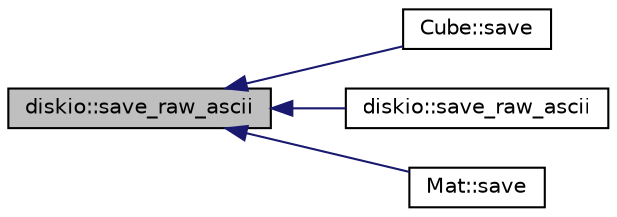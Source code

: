 digraph "diskio::save_raw_ascii"
{
  edge [fontname="Helvetica",fontsize="10",labelfontname="Helvetica",labelfontsize="10"];
  node [fontname="Helvetica",fontsize="10",shape=record];
  rankdir="LR";
  Node1 [label="diskio::save_raw_ascii",height=0.2,width=0.4,color="black", fillcolor="grey75", style="filled" fontcolor="black"];
  Node1 -> Node2 [dir="back",color="midnightblue",fontsize="10",style="solid",fontname="Helvetica"];
  Node2 [label="Cube::save",height=0.2,width=0.4,color="black", fillcolor="white", style="filled",URL="$group___cube.html#ga5a648d4ca1600224245ab7d46ca47a78",tooltip="save the cube to a file"];
  Node1 -> Node3 [dir="back",color="midnightblue",fontsize="10",style="solid",fontname="Helvetica"];
  Node3 [label="diskio::save_raw_ascii",height=0.2,width=0.4,color="black", fillcolor="white", style="filled",URL="$group__diskio.html#gaedcbb7ee6e42314196627ae32222c19b",tooltip="Save a cube as raw text (no header, human readable)."];
  Node1 -> Node4 [dir="back",color="midnightblue",fontsize="10",style="solid",fontname="Helvetica"];
  Node4 [label="Mat::save",height=0.2,width=0.4,color="black", fillcolor="white", style="filled",URL="$group___mat.html#gad29ecbcc752a7a2b2ec5c234bcec31a4",tooltip="save the matrix to a file"];
}
